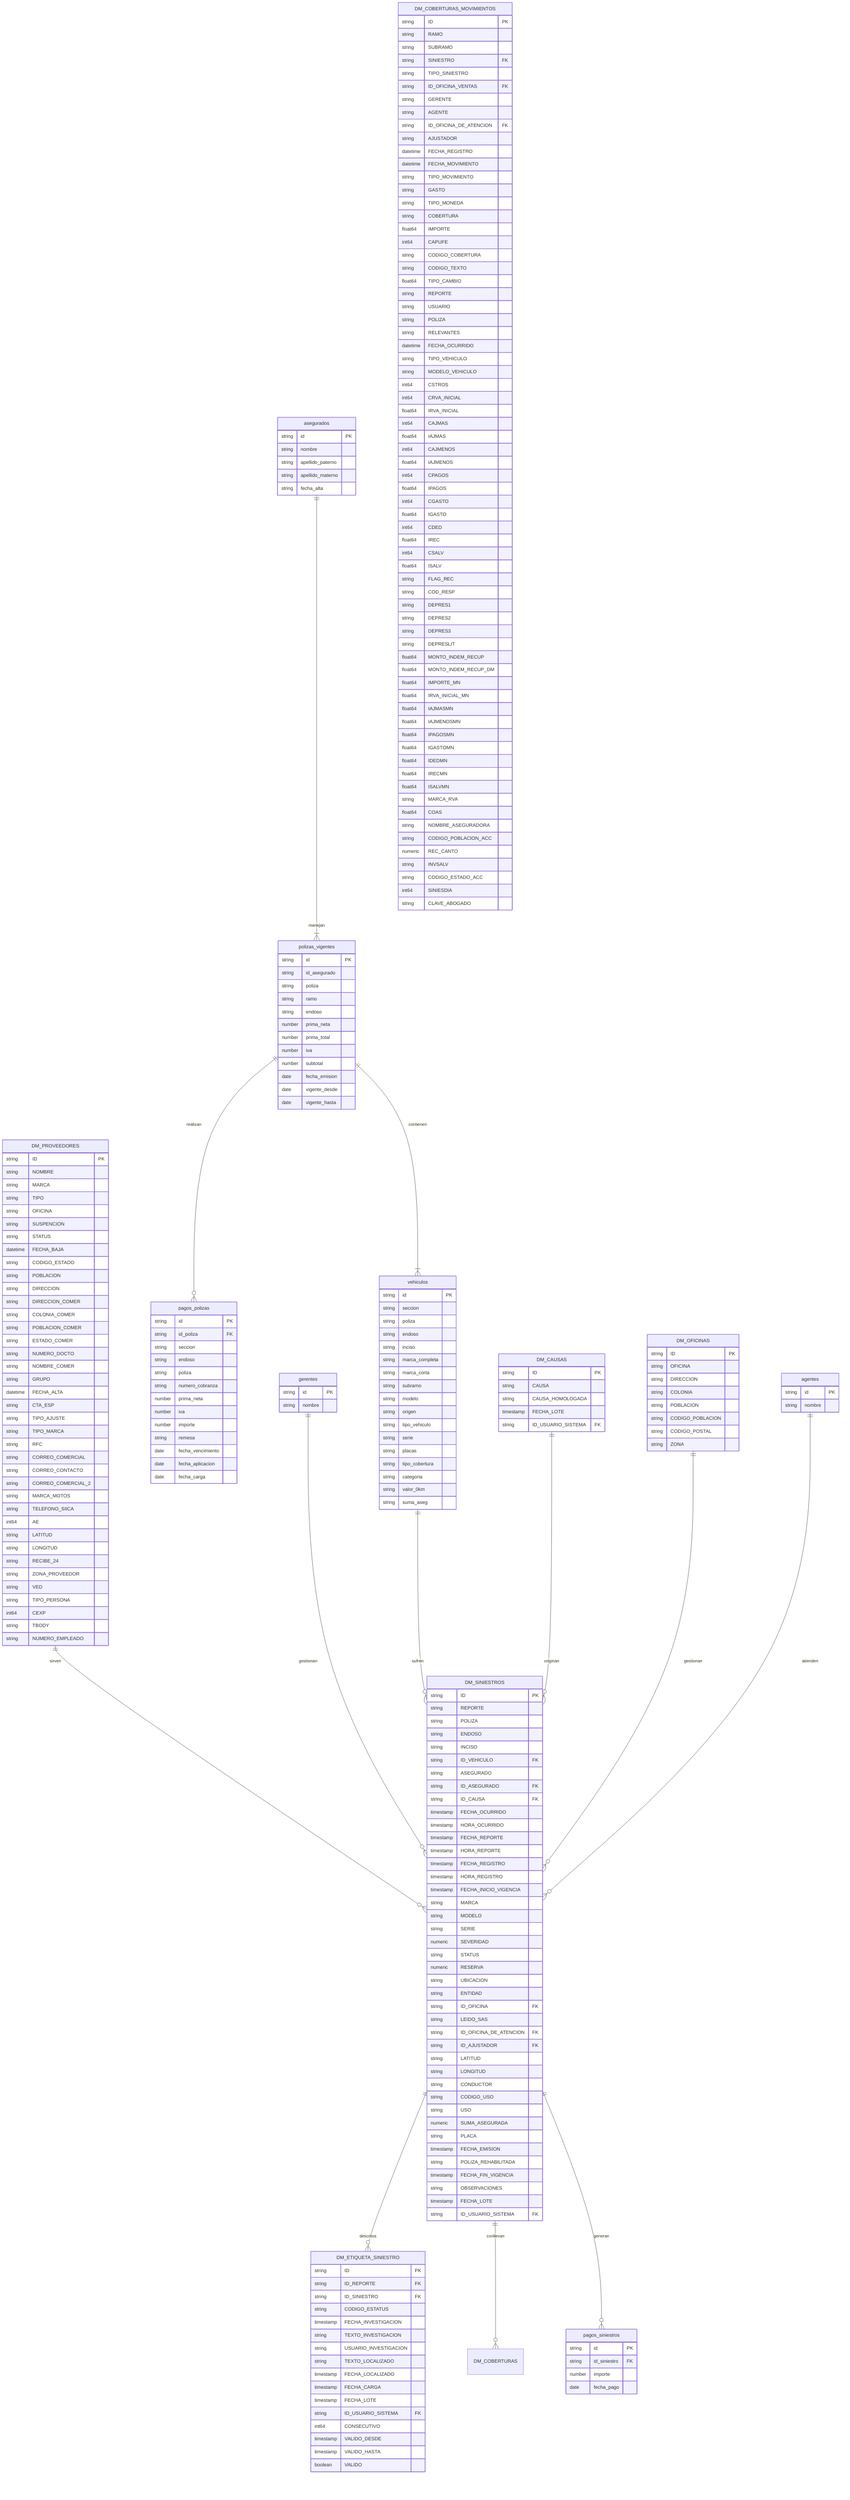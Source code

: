 erDiagram

asegurados ||--|{ polizas_vigentes : manejan

polizas_vigentes ||--|{ vehiculos : contienen

polizas_vigentes ||--o{ pagos_polizas : realizan

DM_PROVEEDORES ||--o{ DM_SINIESTROS : sirven

gerentes ||--o{ DM_SINIESTROS : gestionan

vehiculos ||--o{ DM_SINIESTROS : sufren

DM_CAUSAS ||--o{ DM_SINIESTROS : originan

DM_OFICINAS ||--o{ DM_SINIESTROS : gestionan

agentes ||--o{ DM_SINIESTROS : atienden

DM_SINIESTROS ||--o{ DM_ETIQUETA_SINIESTRO : descritos

DM_SINIESTROS ||--o{ DM_COBERTURAS : conllevan

DM_SINIESTROS ||--o{ pagos_siniestros : generan

DM_PROVEEDORES {
    string ID PK
    string NOMBRE
    string MARCA
    string TIPO
    string OFICINA
    string SUSPENCION
    string STATUS
    datetime FECHA_BAJA
    string CODIGO_ESTADO
    string POBLACION
    string DIRECCION
    string DIRECCION_COMER
    string COLONIA_COMER
    string POBLACION_COMER
    string ESTADO_COMER
    string NUMERO_DOCTO
    string NOMBRE_COMER
    string GRUPO
    datetime FECHA_ALTA
    string CTA_ESP
    string TIPO_AJUSTE
    string TIPO_MARCA
    string RFC
    string CORREO_COMERCIAL
    string CORREO_CONTACTO
    string CORREO_COMERCIAL_2
    string MARCA_MOTOS
    string TELEFONO_SIICA
    int64 AE
    string LATITUD
    string LONGITUD
    string RECIBE_24
    string ZONA_PROVEEDOR
    string VED
    string TIPO_PERSONA
    int64 CEXP
    string TBODY
    string NUMERO_EMPLEADO
}


asegurados {
    string id PK
    string nombre
    string apellido_paterno
    string apellido_materno
    string fecha_alta
}


polizas_vigentes {
    string id PK
    string id_asegurado
    string poliza
    string ramo
    string endoso
    number prima_neta
    number prima_total
    number iva
    number subtotal
    date fecha_emision
    date vigente_desde
    date vigente_hasta
}


pagos_polizas {
    string id PK
    string id_poliza FK
    string seccion
    string endoso
    string poliza
    string numero_cobranza
    number prima_neta
    number iva
    number importe
    string remesa
    date fecha_vencimiento
    date fecha_aplicacion
    date fecha_carga
}


vehiculos {
    string id PK
    string seccion
    string poliza
    string endoso
    string inciso
    string marca_completa
    string marca_corta
    string subramo
    string modelo
    string origen
    string tipo_vehiculo
    string serie
    string placas
    string tipo_cobertura
    string categoria
    string valor_0km
    string suma_aseg
}


DM_CAUSAS {
    string ID PK
    string CAUSA
    string CAUSA_HOMOLOGADA
    timestamp FECHA_LOTE
    string ID_USUARIO_SISTEMA FK
}


DM_ETIQUETA_SINIESTRO {
    string ID PK
    string ID_REPORTE FK
    string ID_SINIESTRO FK
    string CODIGO_ESTATUS
    timestamp FECHA_INVESTIGACION
    string TEXTO_INVESTIGACION
    string USUARIO_INVESTIGACION
    string TEXTO_LOCALIZADO
    timestamp FECHA_LOCALIZADO
    timestamp FECHA_CARGA
    timestamp FECHA_LOTE
    string ID_USUARIO_SISTEMA FK
    int64 CONSECUTIVO
    timestamp VALIDO_DESDE
    timestamp VALIDO_HASTA
    boolean VALIDO
}


DM_COBERTURAS_MOVIMIENTOS {
    string ID PK
    string RAMO
    string SUBRAMO
    string SINIESTRO FK
    string TIPO_SINIESTRO
    string ID_OFICINA_VENTAS FK
    string GERENTE
    string AGENTE
    string ID_OFICINA_DE_ATENCION FK
    string AJUSTADOR
    datetime FECHA_REGISTRO
    datetime FECHA_MOVIMIENTO
    string TIPO_MOVIMIENTO
    string GASTO
    string TIPO_MONEDA
    string COBERTURA
    float64 IMPORTE
    int64 CAPUFE
    string CODIGO_COBERTURA
    string CODIGO_TEXTO
    float64 TIPO_CAMBIO
    string REPORTE
    string USUARIO
    string POLIZA
    string RELEVANTES
    datetime FECHA_OCURRIDO
    string TIPO_VEHICULO
    string MODELO_VEHICULO
    int64 CSTROS
    int64 CRVA_INICIAL
    float64 IRVA_INICIAL
    int64 CAJMAS
    float64 IAJMAS
    int64 CAJMENOS
    float64 IAJMENOS
    int64 CPAGOS
    float64 IPAGOS
    int64 CGASTO
    float64 IGASTO
    int64 CDED
    float64 IREC
    int64 CSALV
    float64 ISALV
    string FLAG_REC
    string COD_RESP
    string DEPRES1
    string DEPRES2
    string DEPRES3
    string DEPRESLIT
    float64 MONTO_INDEM_RECUP
    float64 MONTO_INDEM_RECUP_DM
    float64 IMPORTE_MN
    float64 IRVA_INICIAL_MN
    float64 IAJMASMN
    float64 IAJMENOSMN
    float64 IPAGOSMN
    float64 IGASTOMN
    float64 IDEDMN
    float64 IRECMN
    float64 ISALVMN
    string MARCA_RVA
    float64 COAS
    string NOMBRE_ASEGURADORA
    string CODIGO_POBLACION_ACC
    numeric REC_CANTO
    string INVSALV
    string CODIGO_ESTADO_ACC
    int64 SINIESDIA
    string CLAVE_ABOGADO
}

%% PENDIENTE
%%DM_CAUSA_COBERTURA {
%%    string REGLA
%%    string CAUSAS
%%    string COBERTURA
%%    string CODIGO_COBERTURA
%%    timestamp FECHA_LOTE
%%    string ID_USUARIO_SISTEMA FK
%%}

pagos_siniestros {
    string id PK
    string id_siniestro FK
    number importe
    date fecha_pago
}

gerentes {
    string id PK
    string nombre
}

DM_OFICINAS {
    string ID PK
    string OFICINA
    string DIRECCION
    string COLONIA
    string POBLACION
    string CODIGO_POBLACION
    string CODIGO_POSTAL
    string ZONA
}

DM_SINIESTROS {
    string ID PK
    string REPORTE
    string POLIZA
    string ENDOSO
    string INCISO
    string ID_VEHICULO FK
    string ASEGURADO
    string ID_ASEGURADO FK
    string ID_CAUSA FK
    timestamp FECHA_OCURRIDO
    timestamp HORA_OCURRIDO
    timestamp FECHA_REPORTE
    timestamp HORA_REPORTE
    timestamp FECHA_REGISTRO
    timestamp HORA_REGISTRO
    timestamp FECHA_INICIO_VIGENCIA
    string MARCA
    string MODELO
    string SERIE
    numeric SEVERIDAD
    string STATUS
    numeric RESERVA
    string UBICACION
    string ENTIDAD
    string ID_OFICINA FK
    string LEIDO_SAS
    string ID_OFICINA_DE_ATENCION FK
    string ID_AJUSTADOR FK
    string LATITUD
    string LONGITUD
    string CONDUCTOR
    string CODIGO_USO
    string USO
    numeric SUMA_ASEGURADA
    string PLACA
    timestamp FECHA_EMISION
    string POLIZA_REHABILITADA
    timestamp FECHA_FIN_VIGENCIA
    string OBSERVACIONES
    timestamp FECHA_LOTE
    string ID_USUARIO_SISTEMA FK
}

agentes {
    string id PK
    string nombre
}